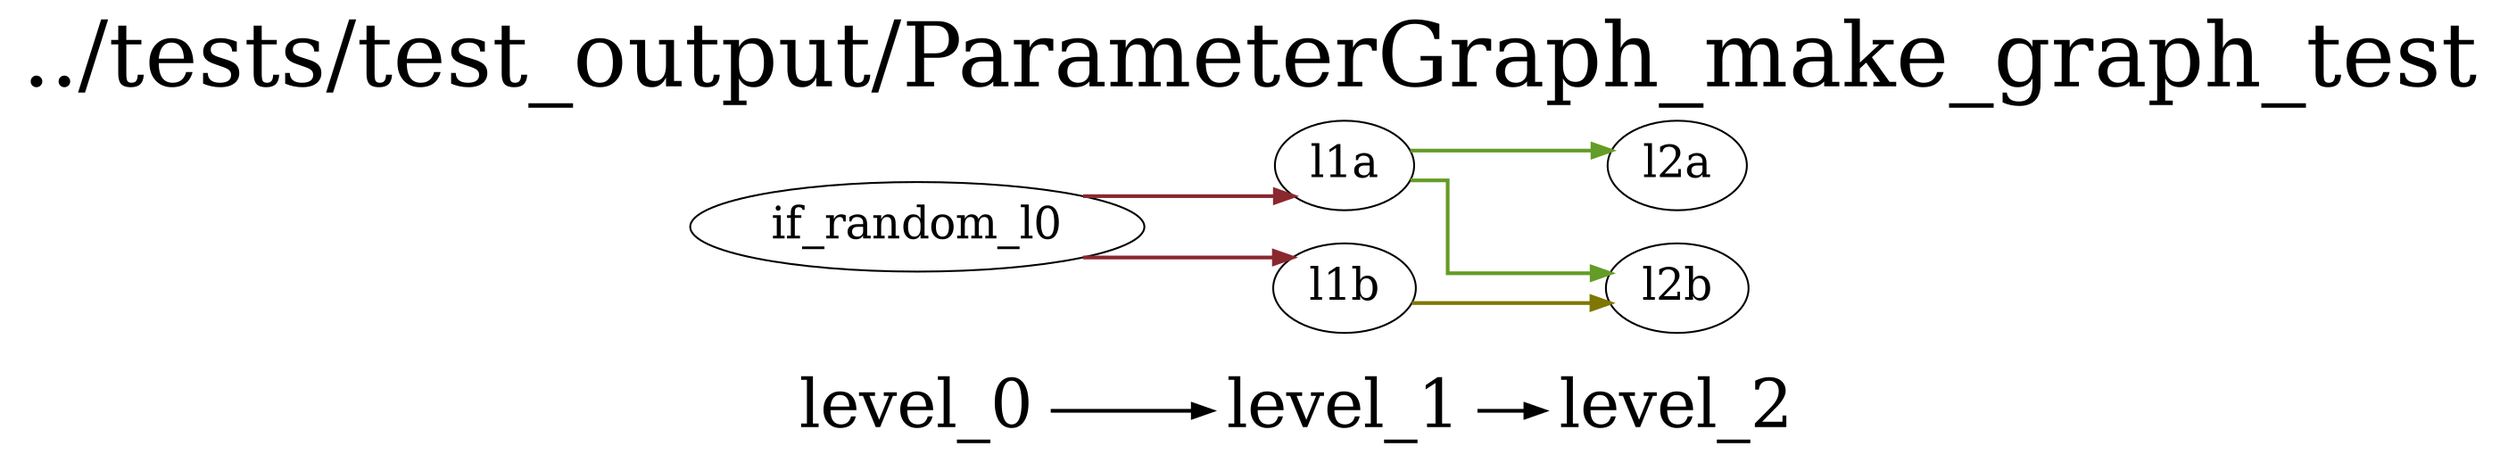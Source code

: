 digraph G {
          splines=ortho;
          fontsize = 48;
          rankdir = "LR";
          node[fontsize=24];
          edge[penwidth=2];
          {
          node [shape=plaintext fontsize=36];
          level_0 -> 
          level_1 -> 
          level_2
          }
          {rank = same;
          level_0;
          if_random_l0;
          }
          {rank = same;
          level_1;
          l1a;
          l1b;
          }
          {rank = same;
          level_2;
          l2a;
          l2b;
          }
          l1a -> l2a [color="#639C26"];
          l1a -> l2b [color="#639C26"];
          l2b ;
          if_random_l0 -> l1a [color="#8B272E"];
          if_random_l0 -> l1b [color="#8B272E"];
          l1b -> l2b [color="#807602"];
          l2a ;
          labelloc = "t";
          label = "../tests/test_output/ParameterGraph_make_graph_test";
}
